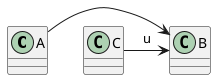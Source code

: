 {
  "sha1": "41ig4nb364amgkd3cxjiexgw8p5wr6d",
  "insertion": {
    "when": "2024-05-30T20:48:20.402Z",
    "user": "plantuml@gmail.com"
  }
}
@startuml
class A
A->B
C->B:u
@enduml
